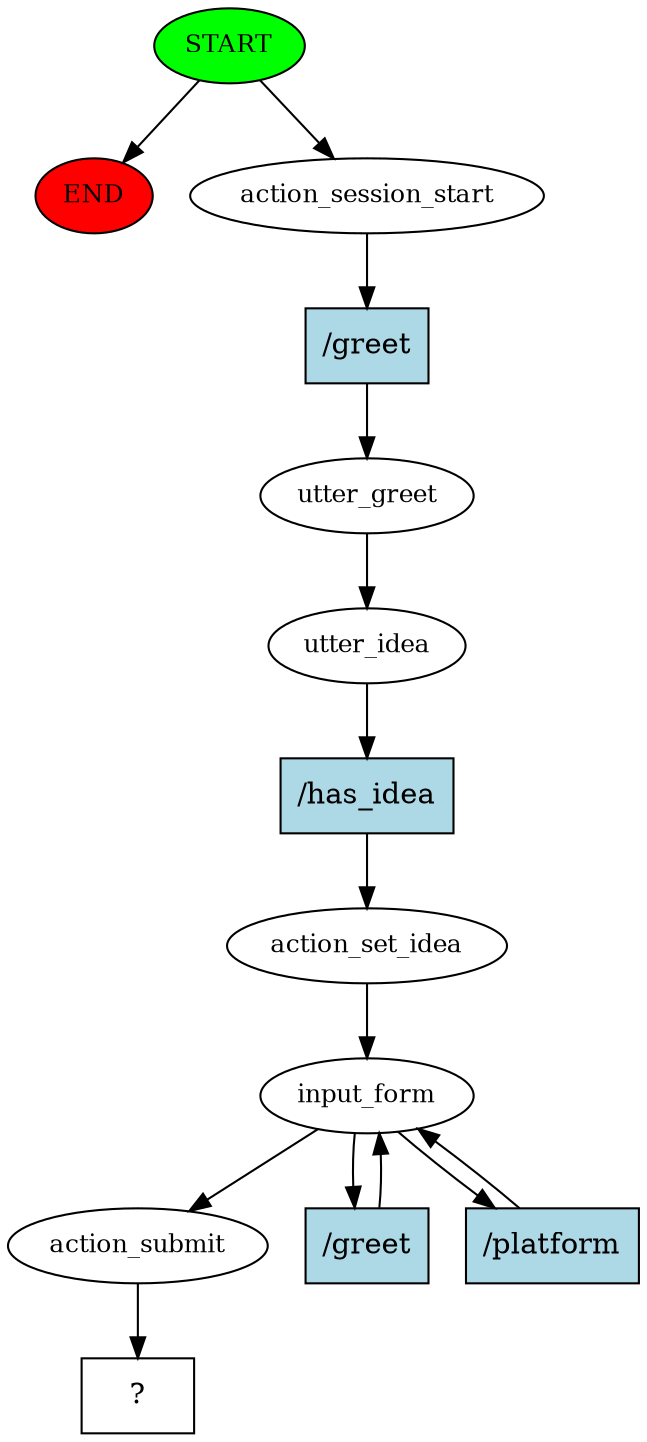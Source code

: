 digraph  {
0 [class="start active", fillcolor=green, fontsize=12, label=START, style=filled];
"-1" [class=end, fillcolor=red, fontsize=12, label=END, style=filled];
1 [class=active, fontsize=12, label=action_session_start];
2 [class=active, fontsize=12, label=utter_greet];
3 [class=active, fontsize=12, label=utter_idea];
4 [class=active, fontsize=12, label=action_set_idea];
5 [class=active, fontsize=12, label=input_form];
8 [class=active, fontsize=12, label=action_submit];
9 [class="intent dashed active", label="  ?  ", shape=rect];
10 [class="intent active", fillcolor=lightblue, label="/greet", shape=rect, style=filled];
11 [class="intent active", fillcolor=lightblue, label="/has_idea", shape=rect, style=filled];
12 [class="intent active", fillcolor=lightblue, label="/greet", shape=rect, style=filled];
13 [class="intent active", fillcolor=lightblue, label="/platform", shape=rect, style=filled];
0 -> "-1"  [class="", key=NONE, label=""];
0 -> 1  [class=active, key=NONE, label=""];
1 -> 10  [class=active, key=0];
2 -> 3  [class=active, key=NONE, label=""];
3 -> 11  [class=active, key=0];
4 -> 5  [class=active, key=NONE, label=""];
5 -> 8  [class=active, key=NONE, label=""];
5 -> 12  [class=active, key=0];
5 -> 13  [class=active, key=0];
8 -> 9  [class=active, key=NONE, label=""];
10 -> 2  [class=active, key=0];
11 -> 4  [class=active, key=0];
12 -> 5  [class=active, key=0];
13 -> 5  [class=active, key=0];
}
